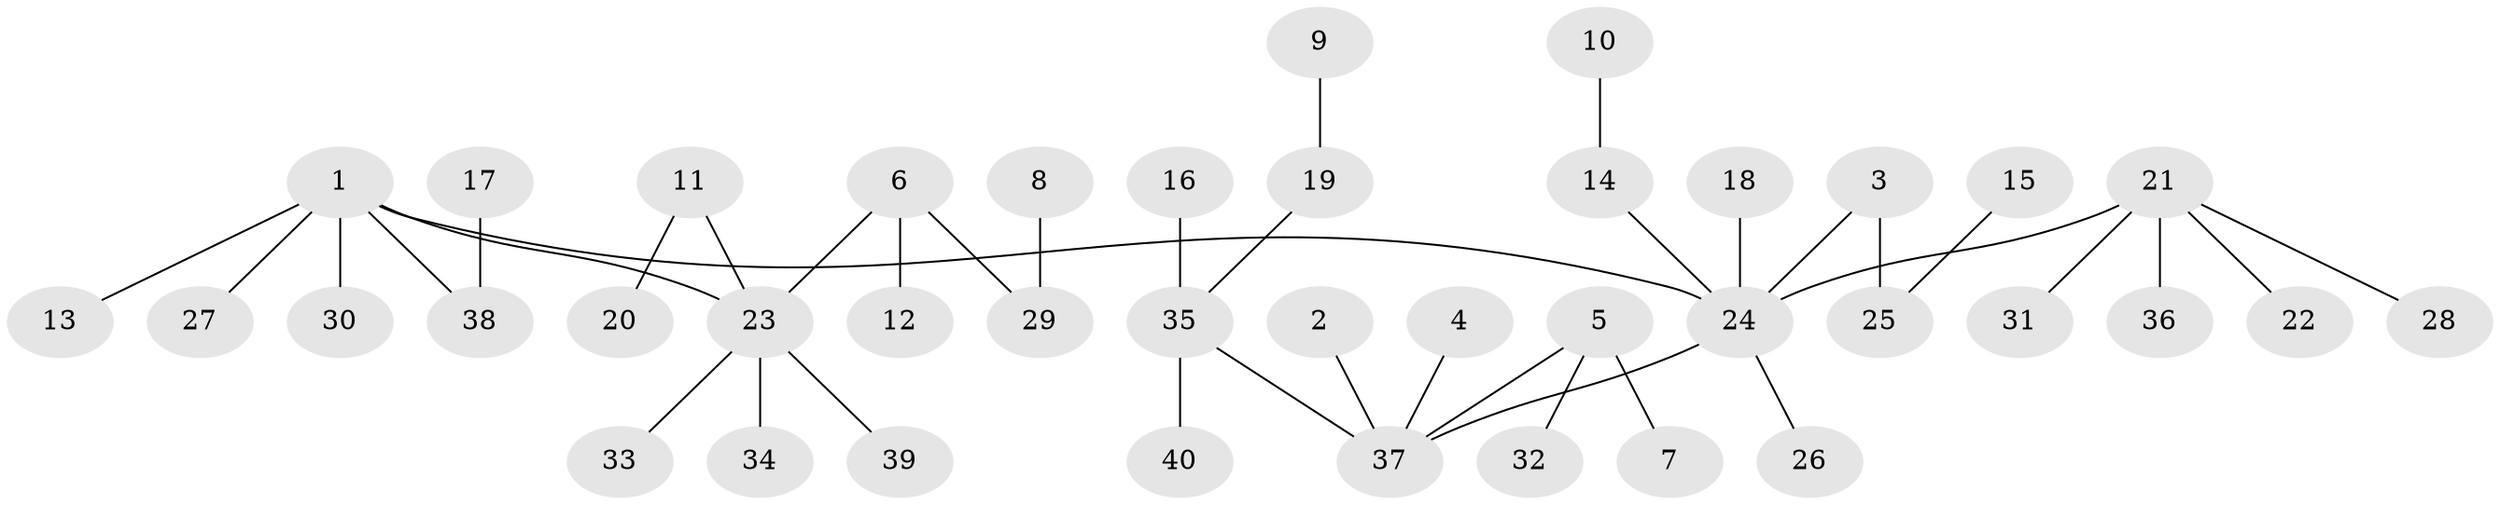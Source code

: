 // original degree distribution, {4: 0.08860759493670886, 9: 0.012658227848101266, 5: 0.02531645569620253, 2: 0.20253164556962025, 3: 0.1518987341772152, 1: 0.5189873417721519}
// Generated by graph-tools (version 1.1) at 2025/26/03/09/25 03:26:24]
// undirected, 40 vertices, 39 edges
graph export_dot {
graph [start="1"]
  node [color=gray90,style=filled];
  1;
  2;
  3;
  4;
  5;
  6;
  7;
  8;
  9;
  10;
  11;
  12;
  13;
  14;
  15;
  16;
  17;
  18;
  19;
  20;
  21;
  22;
  23;
  24;
  25;
  26;
  27;
  28;
  29;
  30;
  31;
  32;
  33;
  34;
  35;
  36;
  37;
  38;
  39;
  40;
  1 -- 13 [weight=1.0];
  1 -- 23 [weight=1.0];
  1 -- 24 [weight=1.0];
  1 -- 27 [weight=1.0];
  1 -- 30 [weight=1.0];
  1 -- 38 [weight=1.0];
  2 -- 37 [weight=1.0];
  3 -- 24 [weight=1.0];
  3 -- 25 [weight=1.0];
  4 -- 37 [weight=1.0];
  5 -- 7 [weight=1.0];
  5 -- 32 [weight=1.0];
  5 -- 37 [weight=1.0];
  6 -- 12 [weight=1.0];
  6 -- 23 [weight=1.0];
  6 -- 29 [weight=1.0];
  8 -- 29 [weight=1.0];
  9 -- 19 [weight=1.0];
  10 -- 14 [weight=1.0];
  11 -- 20 [weight=1.0];
  11 -- 23 [weight=1.0];
  14 -- 24 [weight=1.0];
  15 -- 25 [weight=1.0];
  16 -- 35 [weight=1.0];
  17 -- 38 [weight=1.0];
  18 -- 24 [weight=1.0];
  19 -- 35 [weight=1.0];
  21 -- 22 [weight=1.0];
  21 -- 24 [weight=1.0];
  21 -- 28 [weight=1.0];
  21 -- 31 [weight=1.0];
  21 -- 36 [weight=1.0];
  23 -- 33 [weight=1.0];
  23 -- 34 [weight=1.0];
  23 -- 39 [weight=1.0];
  24 -- 26 [weight=1.0];
  24 -- 37 [weight=1.0];
  35 -- 37 [weight=1.0];
  35 -- 40 [weight=1.0];
}
